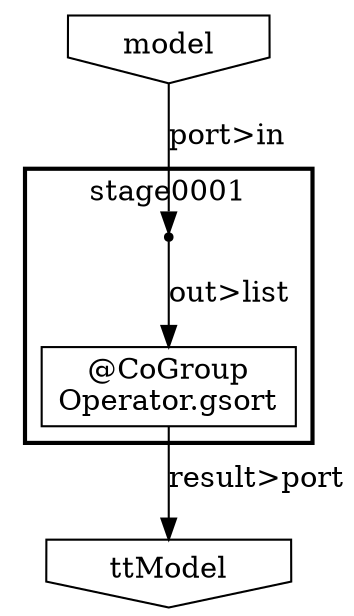 digraph {
    "3d031101-60f2-43f7-a069-4784cb14c72e" [shape=invhouse, label="ttModel"];
    "23caeb9e-3307-4304-a41d-8716f39333b9" [shape=invhouse, label="model"];
    subgraph "cluster_3e0a12dc-6eb0-4aab-8856-3e4e0172a723" {
        label = "stage0001";
        style = bold;
        "44746edf-61a3-4a64-a518-fbfb78da51e4" [shape=point];
        "61700eca-2b85-44c8-917b-3b7d10acf14b" [shape=box, label="@CoGroup\nOperator.gsort"];
    }
    "23caeb9e-3307-4304-a41d-8716f39333b9" -> "44746edf-61a3-4a64-a518-fbfb78da51e4" [label="port>in"];
    "44746edf-61a3-4a64-a518-fbfb78da51e4" -> "61700eca-2b85-44c8-917b-3b7d10acf14b" [label="out>list"];
    "61700eca-2b85-44c8-917b-3b7d10acf14b" -> "3d031101-60f2-43f7-a069-4784cb14c72e" [label="result>port"];
}
